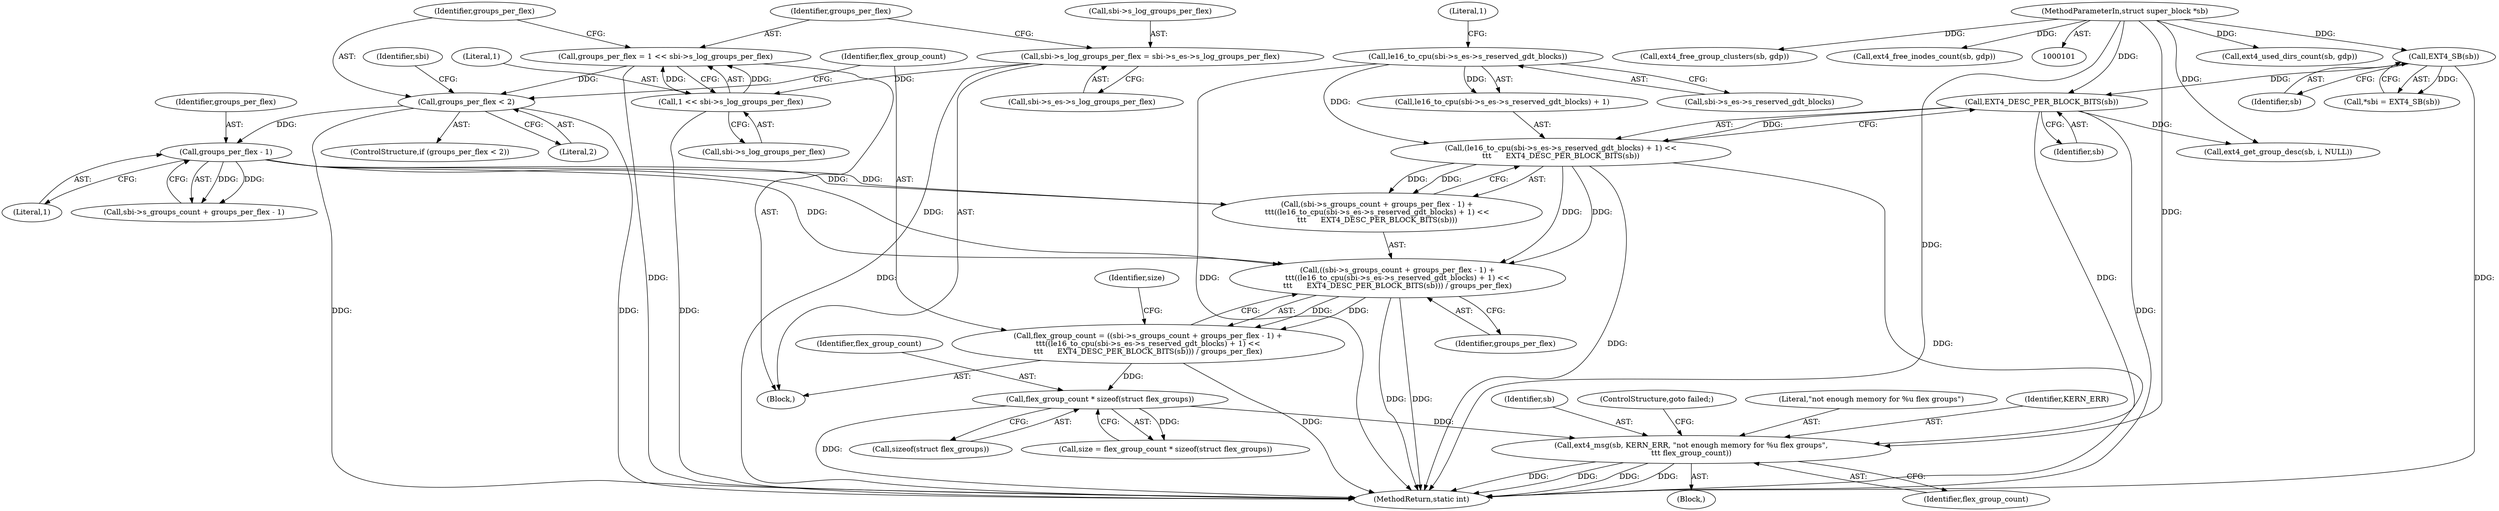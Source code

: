 digraph "1_linux_d50f2ab6f050311dbf7b8f5501b25f0bf64a439b@pointer" {
"1000192" [label="(Call,ext4_msg(sb, KERN_ERR, \"not enough memory for %u flex groups\",\n\t\t\t flex_group_count))"];
"1000169" [label="(Call,EXT4_DESC_PER_BLOCK_BITS(sb))"];
"1000107" [label="(Call,EXT4_SB(sb))"];
"1000102" [label="(MethodParameterIn,struct super_block *sb)"];
"1000174" [label="(Call,flex_group_count * sizeof(struct flex_groups))"];
"1000149" [label="(Call,flex_group_count = ((sbi->s_groups_count + groups_per_flex - 1) +\n\t\t\t((le16_to_cpu(sbi->s_es->s_reserved_gdt_blocks) + 1) <<\n\t\t\t      EXT4_DESC_PER_BLOCK_BITS(sb))) / groups_per_flex)"];
"1000151" [label="(Call,((sbi->s_groups_count + groups_per_flex - 1) +\n\t\t\t((le16_to_cpu(sbi->s_es->s_reserved_gdt_blocks) + 1) <<\n\t\t\t      EXT4_DESC_PER_BLOCK_BITS(sb))) / groups_per_flex)"];
"1000157" [label="(Call,groups_per_flex - 1)"];
"1000138" [label="(Call,groups_per_flex < 2)"];
"1000130" [label="(Call,groups_per_flex = 1 << sbi->s_log_groups_per_flex)"];
"1000132" [label="(Call,1 << sbi->s_log_groups_per_flex)"];
"1000121" [label="(Call,sbi->s_log_groups_per_flex = sbi->s_es->s_log_groups_per_flex)"];
"1000160" [label="(Call,(le16_to_cpu(sbi->s_es->s_reserved_gdt_blocks) + 1) <<\n\t\t\t      EXT4_DESC_PER_BLOCK_BITS(sb))"];
"1000162" [label="(Call,le16_to_cpu(sbi->s_es->s_reserved_gdt_blocks))"];
"1000212" [label="(Call,ext4_get_group_desc(sb, i, NULL))"];
"1000246" [label="(Call,ext4_used_dirs_count(sb, gdp))"];
"1000125" [label="(Call,sbi->s_es->s_log_groups_per_flex)"];
"1000163" [label="(Call,sbi->s_es->s_reserved_gdt_blocks)"];
"1000134" [label="(Call,sbi->s_log_groups_per_flex)"];
"1000262" [label="(MethodReturn,static int)"];
"1000108" [label="(Identifier,sb)"];
"1000234" [label="(Call,ext4_free_group_clusters(sb, gdp))"];
"1000132" [label="(Call,1 << sbi->s_log_groups_per_flex)"];
"1000161" [label="(Call,le16_to_cpu(sbi->s_es->s_reserved_gdt_blocks) + 1)"];
"1000196" [label="(Identifier,flex_group_count)"];
"1000193" [label="(Identifier,sb)"];
"1000137" [label="(ControlStructure,if (groups_per_flex < 2))"];
"1000159" [label="(Literal,1)"];
"1000139" [label="(Identifier,groups_per_flex)"];
"1000131" [label="(Identifier,groups_per_flex)"];
"1000149" [label="(Call,flex_group_count = ((sbi->s_groups_count + groups_per_flex - 1) +\n\t\t\t((le16_to_cpu(sbi->s_es->s_reserved_gdt_blocks) + 1) <<\n\t\t\t      EXT4_DESC_PER_BLOCK_BITS(sb))) / groups_per_flex)"];
"1000168" [label="(Literal,1)"];
"1000191" [label="(Block,)"];
"1000130" [label="(Call,groups_per_flex = 1 << sbi->s_log_groups_per_flex)"];
"1000152" [label="(Call,(sbi->s_groups_count + groups_per_flex - 1) +\n\t\t\t((le16_to_cpu(sbi->s_es->s_reserved_gdt_blocks) + 1) <<\n\t\t\t      EXT4_DESC_PER_BLOCK_BITS(sb)))"];
"1000151" [label="(Call,((sbi->s_groups_count + groups_per_flex - 1) +\n\t\t\t((le16_to_cpu(sbi->s_es->s_reserved_gdt_blocks) + 1) <<\n\t\t\t      EXT4_DESC_PER_BLOCK_BITS(sb))) / groups_per_flex)"];
"1000192" [label="(Call,ext4_msg(sb, KERN_ERR, \"not enough memory for %u flex groups\",\n\t\t\t flex_group_count))"];
"1000160" [label="(Call,(le16_to_cpu(sbi->s_es->s_reserved_gdt_blocks) + 1) <<\n\t\t\t      EXT4_DESC_PER_BLOCK_BITS(sb))"];
"1000162" [label="(Call,le16_to_cpu(sbi->s_es->s_reserved_gdt_blocks))"];
"1000174" [label="(Call,flex_group_count * sizeof(struct flex_groups))"];
"1000144" [label="(Identifier,sbi)"];
"1000170" [label="(Identifier,sb)"];
"1000150" [label="(Identifier,flex_group_count)"];
"1000133" [label="(Literal,1)"];
"1000197" [label="(ControlStructure,goto failed;)"];
"1000107" [label="(Call,EXT4_SB(sb))"];
"1000105" [label="(Call,*sbi = EXT4_SB(sb))"];
"1000122" [label="(Call,sbi->s_log_groups_per_flex)"];
"1000195" [label="(Literal,\"not enough memory for %u flex groups\")"];
"1000169" [label="(Call,EXT4_DESC_PER_BLOCK_BITS(sb))"];
"1000176" [label="(Call,sizeof(struct flex_groups))"];
"1000153" [label="(Call,sbi->s_groups_count + groups_per_flex - 1)"];
"1000138" [label="(Call,groups_per_flex < 2)"];
"1000173" [label="(Identifier,size)"];
"1000171" [label="(Identifier,groups_per_flex)"];
"1000102" [label="(MethodParameterIn,struct super_block *sb)"];
"1000172" [label="(Call,size = flex_group_count * sizeof(struct flex_groups))"];
"1000175" [label="(Identifier,flex_group_count)"];
"1000158" [label="(Identifier,groups_per_flex)"];
"1000121" [label="(Call,sbi->s_log_groups_per_flex = sbi->s_es->s_log_groups_per_flex)"];
"1000194" [label="(Identifier,KERN_ERR)"];
"1000140" [label="(Literal,2)"];
"1000157" [label="(Call,groups_per_flex - 1)"];
"1000103" [label="(Block,)"];
"1000222" [label="(Call,ext4_free_inodes_count(sb, gdp))"];
"1000192" -> "1000191"  [label="AST: "];
"1000192" -> "1000196"  [label="CFG: "];
"1000193" -> "1000192"  [label="AST: "];
"1000194" -> "1000192"  [label="AST: "];
"1000195" -> "1000192"  [label="AST: "];
"1000196" -> "1000192"  [label="AST: "];
"1000197" -> "1000192"  [label="CFG: "];
"1000192" -> "1000262"  [label="DDG: "];
"1000192" -> "1000262"  [label="DDG: "];
"1000192" -> "1000262"  [label="DDG: "];
"1000192" -> "1000262"  [label="DDG: "];
"1000169" -> "1000192"  [label="DDG: "];
"1000102" -> "1000192"  [label="DDG: "];
"1000174" -> "1000192"  [label="DDG: "];
"1000169" -> "1000160"  [label="AST: "];
"1000169" -> "1000170"  [label="CFG: "];
"1000170" -> "1000169"  [label="AST: "];
"1000160" -> "1000169"  [label="CFG: "];
"1000169" -> "1000262"  [label="DDG: "];
"1000169" -> "1000160"  [label="DDG: "];
"1000107" -> "1000169"  [label="DDG: "];
"1000102" -> "1000169"  [label="DDG: "];
"1000169" -> "1000212"  [label="DDG: "];
"1000107" -> "1000105"  [label="AST: "];
"1000107" -> "1000108"  [label="CFG: "];
"1000108" -> "1000107"  [label="AST: "];
"1000105" -> "1000107"  [label="CFG: "];
"1000107" -> "1000262"  [label="DDG: "];
"1000107" -> "1000105"  [label="DDG: "];
"1000102" -> "1000107"  [label="DDG: "];
"1000102" -> "1000101"  [label="AST: "];
"1000102" -> "1000262"  [label="DDG: "];
"1000102" -> "1000212"  [label="DDG: "];
"1000102" -> "1000222"  [label="DDG: "];
"1000102" -> "1000234"  [label="DDG: "];
"1000102" -> "1000246"  [label="DDG: "];
"1000174" -> "1000172"  [label="AST: "];
"1000174" -> "1000176"  [label="CFG: "];
"1000175" -> "1000174"  [label="AST: "];
"1000176" -> "1000174"  [label="AST: "];
"1000172" -> "1000174"  [label="CFG: "];
"1000174" -> "1000262"  [label="DDG: "];
"1000174" -> "1000172"  [label="DDG: "];
"1000149" -> "1000174"  [label="DDG: "];
"1000149" -> "1000103"  [label="AST: "];
"1000149" -> "1000151"  [label="CFG: "];
"1000150" -> "1000149"  [label="AST: "];
"1000151" -> "1000149"  [label="AST: "];
"1000173" -> "1000149"  [label="CFG: "];
"1000149" -> "1000262"  [label="DDG: "];
"1000151" -> "1000149"  [label="DDG: "];
"1000151" -> "1000149"  [label="DDG: "];
"1000151" -> "1000171"  [label="CFG: "];
"1000152" -> "1000151"  [label="AST: "];
"1000171" -> "1000151"  [label="AST: "];
"1000151" -> "1000262"  [label="DDG: "];
"1000151" -> "1000262"  [label="DDG: "];
"1000157" -> "1000151"  [label="DDG: "];
"1000157" -> "1000151"  [label="DDG: "];
"1000160" -> "1000151"  [label="DDG: "];
"1000160" -> "1000151"  [label="DDG: "];
"1000157" -> "1000153"  [label="AST: "];
"1000157" -> "1000159"  [label="CFG: "];
"1000158" -> "1000157"  [label="AST: "];
"1000159" -> "1000157"  [label="AST: "];
"1000153" -> "1000157"  [label="CFG: "];
"1000157" -> "1000152"  [label="DDG: "];
"1000157" -> "1000152"  [label="DDG: "];
"1000157" -> "1000153"  [label="DDG: "];
"1000157" -> "1000153"  [label="DDG: "];
"1000138" -> "1000157"  [label="DDG: "];
"1000138" -> "1000137"  [label="AST: "];
"1000138" -> "1000140"  [label="CFG: "];
"1000139" -> "1000138"  [label="AST: "];
"1000140" -> "1000138"  [label="AST: "];
"1000144" -> "1000138"  [label="CFG: "];
"1000150" -> "1000138"  [label="CFG: "];
"1000138" -> "1000262"  [label="DDG: "];
"1000138" -> "1000262"  [label="DDG: "];
"1000130" -> "1000138"  [label="DDG: "];
"1000130" -> "1000103"  [label="AST: "];
"1000130" -> "1000132"  [label="CFG: "];
"1000131" -> "1000130"  [label="AST: "];
"1000132" -> "1000130"  [label="AST: "];
"1000139" -> "1000130"  [label="CFG: "];
"1000130" -> "1000262"  [label="DDG: "];
"1000132" -> "1000130"  [label="DDG: "];
"1000132" -> "1000130"  [label="DDG: "];
"1000132" -> "1000134"  [label="CFG: "];
"1000133" -> "1000132"  [label="AST: "];
"1000134" -> "1000132"  [label="AST: "];
"1000132" -> "1000262"  [label="DDG: "];
"1000121" -> "1000132"  [label="DDG: "];
"1000121" -> "1000103"  [label="AST: "];
"1000121" -> "1000125"  [label="CFG: "];
"1000122" -> "1000121"  [label="AST: "];
"1000125" -> "1000121"  [label="AST: "];
"1000131" -> "1000121"  [label="CFG: "];
"1000121" -> "1000262"  [label="DDG: "];
"1000160" -> "1000152"  [label="AST: "];
"1000161" -> "1000160"  [label="AST: "];
"1000152" -> "1000160"  [label="CFG: "];
"1000160" -> "1000262"  [label="DDG: "];
"1000160" -> "1000262"  [label="DDG: "];
"1000160" -> "1000152"  [label="DDG: "];
"1000160" -> "1000152"  [label="DDG: "];
"1000162" -> "1000160"  [label="DDG: "];
"1000162" -> "1000161"  [label="AST: "];
"1000162" -> "1000163"  [label="CFG: "];
"1000163" -> "1000162"  [label="AST: "];
"1000168" -> "1000162"  [label="CFG: "];
"1000162" -> "1000262"  [label="DDG: "];
"1000162" -> "1000161"  [label="DDG: "];
}
